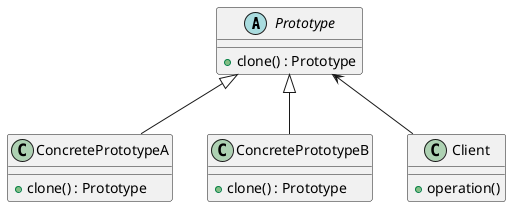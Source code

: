 @startuml

abstract Prototype
class ConcretePrototypeA
class ConcretePrototypeB
class Client

abstract Prototype {
    + clone() : Prototype
}

class ConcretePrototypeA {
    + clone() : Prototype
}

class ConcretePrototypeB {
    + clone() : Prototype
}

class Client {
    + operation()
}

Prototype <|-- ConcretePrototypeA
Prototype <|-- ConcretePrototypeB
Prototype <-- Client



@enduml
